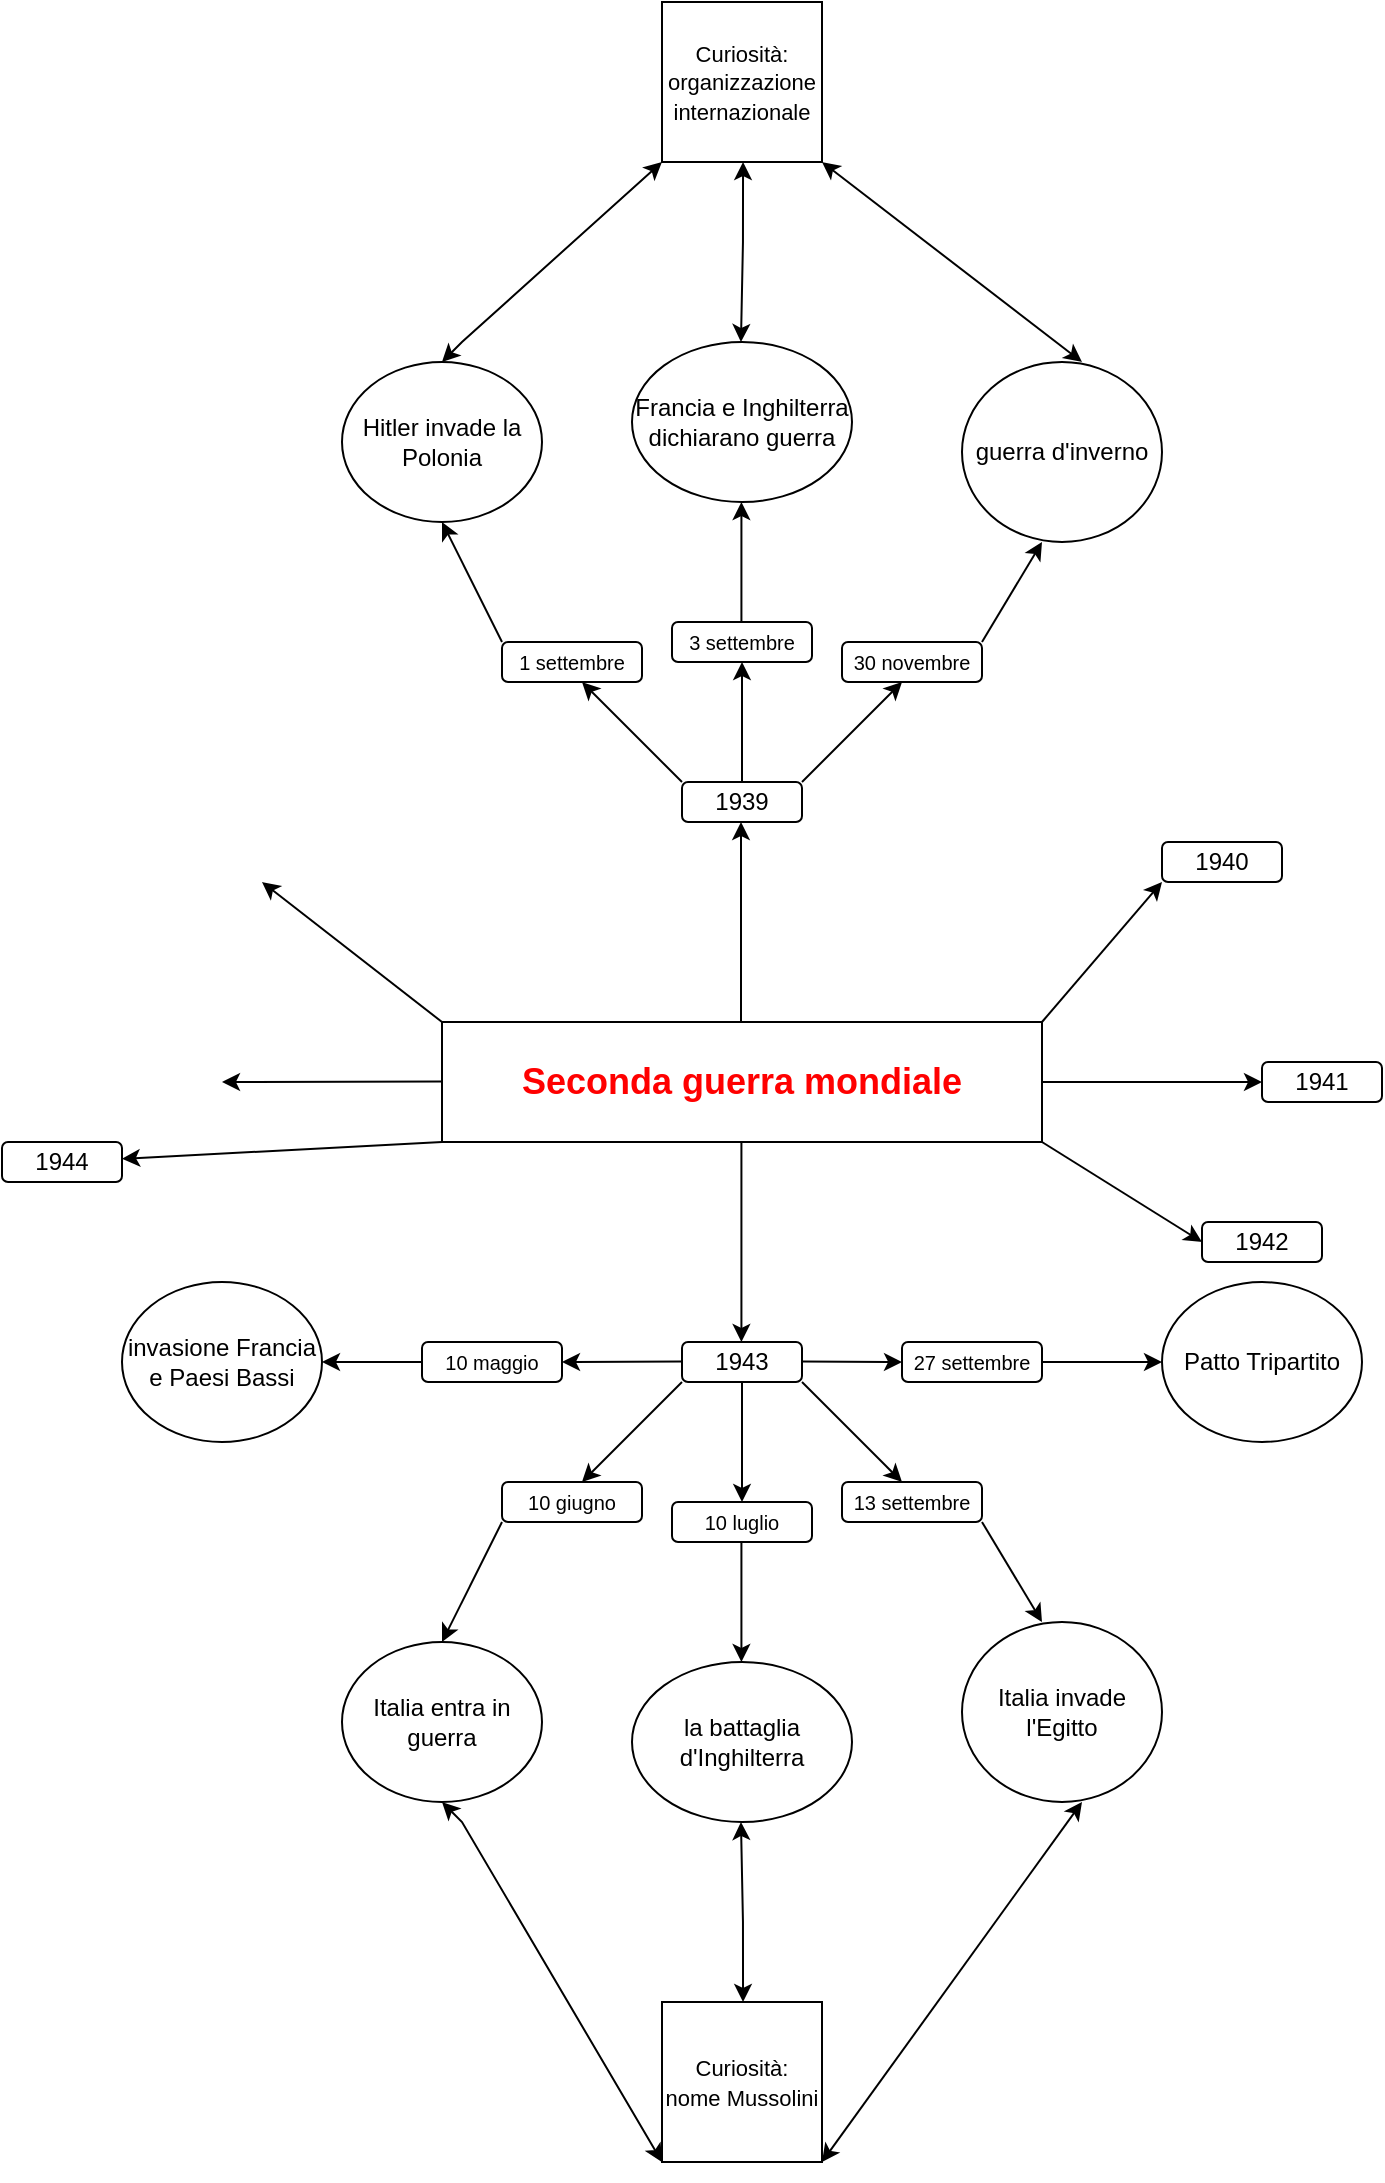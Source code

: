 <mxfile version="23.1.4" type="github">
  <diagram name="Pagina-1" id="_oNcsa9qoHgxWCWviPdT">
    <mxGraphModel dx="571" dy="1477" grid="1" gridSize="10" guides="1" tooltips="1" connect="1" arrows="1" fold="1" page="1" pageScale="1" pageWidth="827" pageHeight="1169" math="0" shadow="0">
      <root>
        <mxCell id="0" />
        <mxCell id="1" parent="0" />
        <mxCell id="4VFhlS4ESmcW9WaE1yyw-1" value="&lt;font color=&quot;#ff0000&quot; style=&quot;font-size: 18px;&quot;&gt;&lt;b&gt;Seconda guerra mondiale&lt;/b&gt;&lt;/font&gt;" style="rounded=0;whiteSpace=wrap;html=1;" vertex="1" parent="1">
          <mxGeometry x="270" y="270" width="300" height="60" as="geometry" />
        </mxCell>
        <mxCell id="4VFhlS4ESmcW9WaE1yyw-6" value="" style="endArrow=classic;html=1;rounded=0;" edge="1" parent="1">
          <mxGeometry width="50" height="50" relative="1" as="geometry">
            <mxPoint x="419.5" y="270" as="sourcePoint" />
            <mxPoint x="419.5" y="170" as="targetPoint" />
          </mxGeometry>
        </mxCell>
        <mxCell id="4VFhlS4ESmcW9WaE1yyw-8" value="" style="endArrow=classic;html=1;rounded=0;" edge="1" parent="1">
          <mxGeometry width="50" height="50" relative="1" as="geometry">
            <mxPoint x="570" y="270" as="sourcePoint" />
            <mxPoint x="630" y="200" as="targetPoint" />
          </mxGeometry>
        </mxCell>
        <mxCell id="4VFhlS4ESmcW9WaE1yyw-10" value="" style="endArrow=classic;html=1;rounded=0;exitX=1;exitY=0.5;exitDx=0;exitDy=0;" edge="1" parent="1" source="4VFhlS4ESmcW9WaE1yyw-1">
          <mxGeometry width="50" height="50" relative="1" as="geometry">
            <mxPoint x="660" y="350" as="sourcePoint" />
            <mxPoint x="680" y="300" as="targetPoint" />
          </mxGeometry>
        </mxCell>
        <mxCell id="4VFhlS4ESmcW9WaE1yyw-11" value="" style="endArrow=classic;html=1;rounded=0;" edge="1" parent="1">
          <mxGeometry width="50" height="50" relative="1" as="geometry">
            <mxPoint x="270" y="299.71" as="sourcePoint" />
            <mxPoint x="160" y="300" as="targetPoint" />
          </mxGeometry>
        </mxCell>
        <mxCell id="4VFhlS4ESmcW9WaE1yyw-12" value="" style="endArrow=classic;html=1;rounded=0;" edge="1" parent="1" source="4VFhlS4ESmcW9WaE1yyw-150">
          <mxGeometry width="50" height="50" relative="1" as="geometry">
            <mxPoint x="270" y="330" as="sourcePoint" />
            <mxPoint x="100" y="350" as="targetPoint" />
          </mxGeometry>
        </mxCell>
        <mxCell id="4VFhlS4ESmcW9WaE1yyw-13" value="" style="endArrow=classic;html=1;rounded=0;" edge="1" parent="1">
          <mxGeometry width="50" height="50" relative="1" as="geometry">
            <mxPoint x="419.71" y="330" as="sourcePoint" />
            <mxPoint x="419.71" y="430" as="targetPoint" />
          </mxGeometry>
        </mxCell>
        <mxCell id="4VFhlS4ESmcW9WaE1yyw-14" value="" style="endArrow=classic;html=1;rounded=0;" edge="1" parent="1">
          <mxGeometry width="50" height="50" relative="1" as="geometry">
            <mxPoint x="570" y="330" as="sourcePoint" />
            <mxPoint x="650" y="380" as="targetPoint" />
          </mxGeometry>
        </mxCell>
        <mxCell id="4VFhlS4ESmcW9WaE1yyw-15" value="" style="endArrow=classic;html=1;rounded=0;" edge="1" parent="1">
          <mxGeometry width="50" height="50" relative="1" as="geometry">
            <mxPoint x="270" y="270" as="sourcePoint" />
            <mxPoint x="180" y="200" as="targetPoint" />
          </mxGeometry>
        </mxCell>
        <mxCell id="4VFhlS4ESmcW9WaE1yyw-16" value="1939" style="rounded=1;whiteSpace=wrap;html=1;" vertex="1" parent="1">
          <mxGeometry x="390" y="150" width="60" height="20" as="geometry" />
        </mxCell>
        <mxCell id="4VFhlS4ESmcW9WaE1yyw-21" value="" style="endArrow=classic;html=1;rounded=0;" edge="1" parent="1">
          <mxGeometry width="50" height="50" relative="1" as="geometry">
            <mxPoint x="390" y="150" as="sourcePoint" />
            <mxPoint x="340" y="100" as="targetPoint" />
          </mxGeometry>
        </mxCell>
        <mxCell id="4VFhlS4ESmcW9WaE1yyw-22" value="" style="endArrow=classic;html=1;rounded=0;" edge="1" parent="1">
          <mxGeometry width="50" height="50" relative="1" as="geometry">
            <mxPoint x="450" y="150" as="sourcePoint" />
            <mxPoint x="500" y="100" as="targetPoint" />
            <Array as="points">
              <mxPoint x="490" y="110" />
            </Array>
          </mxGeometry>
        </mxCell>
        <mxCell id="4VFhlS4ESmcW9WaE1yyw-27" value="" style="endArrow=classic;html=1;rounded=0;" edge="1" parent="1" source="4VFhlS4ESmcW9WaE1yyw-44">
          <mxGeometry width="50" height="50" relative="1" as="geometry">
            <mxPoint x="420" y="150" as="sourcePoint" />
            <mxPoint x="420" y="90" as="targetPoint" />
            <Array as="points" />
          </mxGeometry>
        </mxCell>
        <mxCell id="4VFhlS4ESmcW9WaE1yyw-29" value="&lt;font style=&quot;font-size: 10px;&quot;&gt;1 settembre&lt;/font&gt;" style="rounded=1;whiteSpace=wrap;html=1;" vertex="1" parent="1">
          <mxGeometry x="300" y="80" width="70" height="20" as="geometry" />
        </mxCell>
        <mxCell id="4VFhlS4ESmcW9WaE1yyw-45" value="&lt;font style=&quot;font-size: 10px;&quot;&gt;30 novembre&lt;/font&gt;" style="rounded=1;whiteSpace=wrap;html=1;" vertex="1" parent="1">
          <mxGeometry x="470" y="80" width="70" height="20" as="geometry" />
        </mxCell>
        <mxCell id="4VFhlS4ESmcW9WaE1yyw-46" value="" style="endArrow=classic;html=1;rounded=0;" edge="1" parent="1" target="4VFhlS4ESmcW9WaE1yyw-44">
          <mxGeometry width="50" height="50" relative="1" as="geometry">
            <mxPoint x="420" y="150" as="sourcePoint" />
            <mxPoint x="420" y="90" as="targetPoint" />
            <Array as="points" />
          </mxGeometry>
        </mxCell>
        <mxCell id="4VFhlS4ESmcW9WaE1yyw-44" value="&lt;font style=&quot;font-size: 10px;&quot;&gt;3 settembre&lt;/font&gt;" style="rounded=1;whiteSpace=wrap;html=1;" vertex="1" parent="1">
          <mxGeometry x="385" y="70" width="70" height="20" as="geometry" />
        </mxCell>
        <mxCell id="4VFhlS4ESmcW9WaE1yyw-48" value="" style="endArrow=classic;html=1;rounded=0;" edge="1" parent="1">
          <mxGeometry width="50" height="50" relative="1" as="geometry">
            <mxPoint x="300" y="80" as="sourcePoint" />
            <mxPoint x="270" y="20" as="targetPoint" />
            <Array as="points" />
          </mxGeometry>
        </mxCell>
        <mxCell id="4VFhlS4ESmcW9WaE1yyw-49" value="" style="endArrow=classic;html=1;rounded=0;" edge="1" parent="1">
          <mxGeometry width="50" height="50" relative="1" as="geometry">
            <mxPoint x="419.71" y="70" as="sourcePoint" />
            <mxPoint x="419.71" y="10" as="targetPoint" />
            <Array as="points" />
          </mxGeometry>
        </mxCell>
        <mxCell id="4VFhlS4ESmcW9WaE1yyw-50" value="" style="endArrow=classic;html=1;rounded=0;" edge="1" parent="1">
          <mxGeometry width="50" height="50" relative="1" as="geometry">
            <mxPoint x="540" y="80" as="sourcePoint" />
            <mxPoint x="570" y="30" as="targetPoint" />
            <Array as="points" />
          </mxGeometry>
        </mxCell>
        <mxCell id="4VFhlS4ESmcW9WaE1yyw-51" value="Hitler invade la Polonia" style="ellipse;whiteSpace=wrap;html=1;" vertex="1" parent="1">
          <mxGeometry x="220" y="-60" width="100" height="80" as="geometry" />
        </mxCell>
        <mxCell id="4VFhlS4ESmcW9WaE1yyw-52" value="Francia e Inghilterra dichiarano guerra" style="ellipse;whiteSpace=wrap;html=1;" vertex="1" parent="1">
          <mxGeometry x="365" y="-70" width="110" height="80" as="geometry" />
        </mxCell>
        <mxCell id="4VFhlS4ESmcW9WaE1yyw-56" value="guerra d&#39;inverno" style="ellipse;whiteSpace=wrap;html=1;" vertex="1" parent="1">
          <mxGeometry x="530" y="-60" width="100" height="90" as="geometry" />
        </mxCell>
        <mxCell id="4VFhlS4ESmcW9WaE1yyw-58" value="&lt;font style=&quot;font-size: 11px;&quot;&gt;Curiosità:&lt;br&gt;organizzazione&lt;br&gt;internazionale&lt;/font&gt;" style="whiteSpace=wrap;html=1;aspect=fixed;" vertex="1" parent="1">
          <mxGeometry x="380" y="-240" width="80" height="80" as="geometry" />
        </mxCell>
        <mxCell id="4VFhlS4ESmcW9WaE1yyw-59" value="" style="endArrow=classic;startArrow=classic;html=1;rounded=0;entryX=0;entryY=1;entryDx=0;entryDy=0;" edge="1" parent="1" target="4VFhlS4ESmcW9WaE1yyw-58">
          <mxGeometry width="50" height="50" relative="1" as="geometry">
            <mxPoint x="270" y="-60" as="sourcePoint" />
            <mxPoint x="320" y="-110" as="targetPoint" />
            <Array as="points">
              <mxPoint x="280" y="-70" />
            </Array>
          </mxGeometry>
        </mxCell>
        <mxCell id="4VFhlS4ESmcW9WaE1yyw-61" value="" style="endArrow=classic;startArrow=classic;html=1;rounded=0;entryX=0.438;entryY=1;entryDx=0;entryDy=0;entryPerimeter=0;" edge="1" parent="1">
          <mxGeometry width="50" height="50" relative="1" as="geometry">
            <mxPoint x="419.48" y="-70" as="sourcePoint" />
            <mxPoint x="420.52" y="-160" as="targetPoint" />
            <Array as="points">
              <mxPoint x="420.48" y="-120" />
            </Array>
          </mxGeometry>
        </mxCell>
        <mxCell id="4VFhlS4ESmcW9WaE1yyw-62" value="" style="endArrow=classic;startArrow=classic;html=1;rounded=0;entryX=1;entryY=1;entryDx=0;entryDy=0;" edge="1" parent="1" target="4VFhlS4ESmcW9WaE1yyw-58">
          <mxGeometry width="50" height="50" relative="1" as="geometry">
            <mxPoint x="590" y="-60" as="sourcePoint" />
            <mxPoint x="640" y="-110" as="targetPoint" />
          </mxGeometry>
        </mxCell>
        <mxCell id="4VFhlS4ESmcW9WaE1yyw-114" value="invasione Francia e Paesi Bassi" style="ellipse;whiteSpace=wrap;html=1;" vertex="1" parent="1">
          <mxGeometry x="110" y="400" width="100" height="80" as="geometry" />
        </mxCell>
        <mxCell id="4VFhlS4ESmcW9WaE1yyw-116" value="Patto Tripartito" style="ellipse;whiteSpace=wrap;html=1;" vertex="1" parent="1">
          <mxGeometry x="630" y="400" width="100" height="80" as="geometry" />
        </mxCell>
        <mxCell id="4VFhlS4ESmcW9WaE1yyw-119" value="" style="group" vertex="1" connectable="0" parent="1">
          <mxGeometry x="220" y="430" width="410" height="410" as="geometry" />
        </mxCell>
        <mxCell id="4VFhlS4ESmcW9WaE1yyw-81" value="" style="group;flipV=1;" vertex="1" connectable="0" parent="4VFhlS4ESmcW9WaE1yyw-119">
          <mxGeometry width="410" height="410" as="geometry" />
        </mxCell>
        <mxCell id="4VFhlS4ESmcW9WaE1yyw-63" value="1943" style="rounded=1;whiteSpace=wrap;html=1;" vertex="1" parent="4VFhlS4ESmcW9WaE1yyw-81">
          <mxGeometry x="170" width="60" height="20" as="geometry" />
        </mxCell>
        <mxCell id="4VFhlS4ESmcW9WaE1yyw-64" value="" style="endArrow=classic;html=1;rounded=0;" edge="1" parent="4VFhlS4ESmcW9WaE1yyw-81">
          <mxGeometry width="50" height="50" relative="1" as="geometry">
            <mxPoint x="170" y="20" as="sourcePoint" />
            <mxPoint x="120" y="70" as="targetPoint" />
          </mxGeometry>
        </mxCell>
        <mxCell id="4VFhlS4ESmcW9WaE1yyw-65" value="" style="endArrow=classic;html=1;rounded=0;" edge="1" parent="4VFhlS4ESmcW9WaE1yyw-81">
          <mxGeometry width="50" height="50" relative="1" as="geometry">
            <mxPoint x="230" y="20" as="sourcePoint" />
            <mxPoint x="280" y="70" as="targetPoint" />
            <Array as="points">
              <mxPoint x="270" y="60" />
            </Array>
          </mxGeometry>
        </mxCell>
        <mxCell id="4VFhlS4ESmcW9WaE1yyw-66" value="" style="endArrow=classic;html=1;rounded=0;" edge="1" parent="4VFhlS4ESmcW9WaE1yyw-81" source="4VFhlS4ESmcW9WaE1yyw-70">
          <mxGeometry width="50" height="50" relative="1" as="geometry">
            <mxPoint x="200" y="20" as="sourcePoint" />
            <mxPoint x="200" y="80" as="targetPoint" />
            <Array as="points" />
          </mxGeometry>
        </mxCell>
        <mxCell id="4VFhlS4ESmcW9WaE1yyw-67" value="&lt;span style=&quot;font-size: 10px;&quot;&gt;10 giugno&lt;/span&gt;" style="rounded=1;whiteSpace=wrap;html=1;" vertex="1" parent="4VFhlS4ESmcW9WaE1yyw-81">
          <mxGeometry x="80" y="70" width="70" height="20" as="geometry" />
        </mxCell>
        <mxCell id="4VFhlS4ESmcW9WaE1yyw-68" value="&lt;span style=&quot;font-size: 10px;&quot;&gt;13 settembre&lt;/span&gt;" style="rounded=1;whiteSpace=wrap;html=1;" vertex="1" parent="4VFhlS4ESmcW9WaE1yyw-81">
          <mxGeometry x="250" y="70" width="70" height="20" as="geometry" />
        </mxCell>
        <mxCell id="4VFhlS4ESmcW9WaE1yyw-69" value="" style="endArrow=classic;html=1;rounded=0;" edge="1" parent="4VFhlS4ESmcW9WaE1yyw-81" target="4VFhlS4ESmcW9WaE1yyw-70">
          <mxGeometry width="50" height="50" relative="1" as="geometry">
            <mxPoint x="200" y="20" as="sourcePoint" />
            <mxPoint x="200" y="80" as="targetPoint" />
            <Array as="points" />
          </mxGeometry>
        </mxCell>
        <mxCell id="4VFhlS4ESmcW9WaE1yyw-70" value="&lt;span style=&quot;font-size: 10px;&quot;&gt;10 luglio&lt;/span&gt;" style="rounded=1;whiteSpace=wrap;html=1;" vertex="1" parent="4VFhlS4ESmcW9WaE1yyw-81">
          <mxGeometry x="165" y="80" width="70" height="20" as="geometry" />
        </mxCell>
        <mxCell id="4VFhlS4ESmcW9WaE1yyw-71" value="" style="endArrow=classic;html=1;rounded=0;" edge="1" parent="4VFhlS4ESmcW9WaE1yyw-81">
          <mxGeometry width="50" height="50" relative="1" as="geometry">
            <mxPoint x="80" y="90" as="sourcePoint" />
            <mxPoint x="50" y="150" as="targetPoint" />
            <Array as="points" />
          </mxGeometry>
        </mxCell>
        <mxCell id="4VFhlS4ESmcW9WaE1yyw-72" value="" style="endArrow=classic;html=1;rounded=0;" edge="1" parent="4VFhlS4ESmcW9WaE1yyw-81">
          <mxGeometry width="50" height="50" relative="1" as="geometry">
            <mxPoint x="199.71" y="100" as="sourcePoint" />
            <mxPoint x="199.71" y="160" as="targetPoint" />
            <Array as="points" />
          </mxGeometry>
        </mxCell>
        <mxCell id="4VFhlS4ESmcW9WaE1yyw-73" value="" style="endArrow=classic;html=1;rounded=0;" edge="1" parent="4VFhlS4ESmcW9WaE1yyw-81">
          <mxGeometry width="50" height="50" relative="1" as="geometry">
            <mxPoint x="320" y="90" as="sourcePoint" />
            <mxPoint x="350" y="140" as="targetPoint" />
            <Array as="points" />
          </mxGeometry>
        </mxCell>
        <mxCell id="4VFhlS4ESmcW9WaE1yyw-74" value="Italia entra in guerra" style="ellipse;whiteSpace=wrap;html=1;" vertex="1" parent="4VFhlS4ESmcW9WaE1yyw-81">
          <mxGeometry y="150" width="100" height="80" as="geometry" />
        </mxCell>
        <mxCell id="4VFhlS4ESmcW9WaE1yyw-75" value="la battaglia d&#39;Inghilterra" style="ellipse;whiteSpace=wrap;html=1;" vertex="1" parent="4VFhlS4ESmcW9WaE1yyw-81">
          <mxGeometry x="145" y="160" width="110" height="80" as="geometry" />
        </mxCell>
        <mxCell id="4VFhlS4ESmcW9WaE1yyw-76" value="Italia invade l&#39;Egitto" style="ellipse;whiteSpace=wrap;html=1;" vertex="1" parent="4VFhlS4ESmcW9WaE1yyw-81">
          <mxGeometry x="310" y="140" width="100" height="90" as="geometry" />
        </mxCell>
        <mxCell id="4VFhlS4ESmcW9WaE1yyw-77" value="&lt;font style=&quot;font-size: 11px;&quot;&gt;Curiosità:&lt;br&gt;nome Mussolini&lt;br&gt;&lt;/font&gt;" style="whiteSpace=wrap;html=1;aspect=fixed;" vertex="1" parent="4VFhlS4ESmcW9WaE1yyw-81">
          <mxGeometry x="160" y="330" width="80" height="80" as="geometry" />
        </mxCell>
        <mxCell id="4VFhlS4ESmcW9WaE1yyw-78" value="" style="endArrow=classic;startArrow=classic;html=1;rounded=0;entryX=0;entryY=1;entryDx=0;entryDy=0;" edge="1" parent="4VFhlS4ESmcW9WaE1yyw-81" target="4VFhlS4ESmcW9WaE1yyw-77">
          <mxGeometry width="50" height="50" relative="1" as="geometry">
            <mxPoint x="50" y="230" as="sourcePoint" />
            <mxPoint x="100" y="280" as="targetPoint" />
            <Array as="points">
              <mxPoint x="60" y="240" />
            </Array>
          </mxGeometry>
        </mxCell>
        <mxCell id="4VFhlS4ESmcW9WaE1yyw-79" value="" style="endArrow=classic;startArrow=classic;html=1;rounded=0;entryX=0.438;entryY=1;entryDx=0;entryDy=0;entryPerimeter=0;" edge="1" parent="4VFhlS4ESmcW9WaE1yyw-81">
          <mxGeometry width="50" height="50" relative="1" as="geometry">
            <mxPoint x="199.48" y="240" as="sourcePoint" />
            <mxPoint x="200.52" y="330" as="targetPoint" />
            <Array as="points">
              <mxPoint x="200.48" y="290" />
            </Array>
          </mxGeometry>
        </mxCell>
        <mxCell id="4VFhlS4ESmcW9WaE1yyw-80" value="" style="endArrow=classic;startArrow=classic;html=1;rounded=0;entryX=1;entryY=1;entryDx=0;entryDy=0;" edge="1" parent="4VFhlS4ESmcW9WaE1yyw-81" target="4VFhlS4ESmcW9WaE1yyw-77">
          <mxGeometry width="50" height="50" relative="1" as="geometry">
            <mxPoint x="370" y="230" as="sourcePoint" />
            <mxPoint x="420" y="280" as="targetPoint" />
          </mxGeometry>
        </mxCell>
        <mxCell id="4VFhlS4ESmcW9WaE1yyw-85" value="" style="endArrow=classic;html=1;rounded=0;" edge="1" parent="4VFhlS4ESmcW9WaE1yyw-81">
          <mxGeometry width="50" height="50" relative="1" as="geometry">
            <mxPoint x="230" y="9.74" as="sourcePoint" />
            <mxPoint x="280" y="10" as="targetPoint" />
          </mxGeometry>
        </mxCell>
        <mxCell id="4VFhlS4ESmcW9WaE1yyw-87" value="&lt;font style=&quot;font-size: 10px;&quot;&gt;27 settembre&lt;/font&gt;" style="rounded=1;whiteSpace=wrap;html=1;" vertex="1" parent="4VFhlS4ESmcW9WaE1yyw-81">
          <mxGeometry x="280" width="70" height="20" as="geometry" />
        </mxCell>
        <mxCell id="4VFhlS4ESmcW9WaE1yyw-88" value="" style="endArrow=classic;html=1;rounded=0;" edge="1" parent="4VFhlS4ESmcW9WaE1yyw-81">
          <mxGeometry width="50" height="50" relative="1" as="geometry">
            <mxPoint x="170" y="9.74" as="sourcePoint" />
            <mxPoint x="110" y="10" as="targetPoint" />
          </mxGeometry>
        </mxCell>
        <mxCell id="4VFhlS4ESmcW9WaE1yyw-112" value="&lt;font style=&quot;font-size: 10px;&quot;&gt;10 maggio&lt;/font&gt;" style="rounded=1;whiteSpace=wrap;html=1;" vertex="1" parent="4VFhlS4ESmcW9WaE1yyw-81">
          <mxGeometry x="40" width="70" height="20" as="geometry" />
        </mxCell>
        <mxCell id="4VFhlS4ESmcW9WaE1yyw-115" value="" style="endArrow=classic;html=1;rounded=0;entryX=1;entryY=0.5;entryDx=0;entryDy=0;" edge="1" parent="4VFhlS4ESmcW9WaE1yyw-119" target="4VFhlS4ESmcW9WaE1yyw-114">
          <mxGeometry width="50" height="50" relative="1" as="geometry">
            <mxPoint x="40" y="10" as="sourcePoint" />
            <mxPoint as="targetPoint" />
          </mxGeometry>
        </mxCell>
        <mxCell id="4VFhlS4ESmcW9WaE1yyw-118" value="" style="endArrow=classic;html=1;rounded=0;" edge="1" parent="4VFhlS4ESmcW9WaE1yyw-119">
          <mxGeometry width="50" height="50" relative="1" as="geometry">
            <mxPoint x="350" y="10" as="sourcePoint" />
            <mxPoint x="410" y="10" as="targetPoint" />
            <Array as="points" />
          </mxGeometry>
        </mxCell>
        <mxCell id="4VFhlS4ESmcW9WaE1yyw-147" value="1941" style="rounded=1;whiteSpace=wrap;html=1;" vertex="1" parent="1">
          <mxGeometry x="680" y="290" width="60" height="20" as="geometry" />
        </mxCell>
        <mxCell id="4VFhlS4ESmcW9WaE1yyw-148" value="1940" style="rounded=1;whiteSpace=wrap;html=1;" vertex="1" parent="1">
          <mxGeometry x="630" y="180" width="60" height="20" as="geometry" />
        </mxCell>
        <mxCell id="4VFhlS4ESmcW9WaE1yyw-149" value="1942" style="rounded=1;whiteSpace=wrap;html=1;" vertex="1" parent="1">
          <mxGeometry x="650" y="370" width="60" height="20" as="geometry" />
        </mxCell>
        <mxCell id="4VFhlS4ESmcW9WaE1yyw-151" value="" style="endArrow=classic;html=1;rounded=0;" edge="1" parent="1" target="4VFhlS4ESmcW9WaE1yyw-150">
          <mxGeometry width="50" height="50" relative="1" as="geometry">
            <mxPoint x="270" y="330" as="sourcePoint" />
            <mxPoint x="100" y="350" as="targetPoint" />
          </mxGeometry>
        </mxCell>
        <mxCell id="4VFhlS4ESmcW9WaE1yyw-150" value="1944" style="rounded=1;whiteSpace=wrap;html=1;" vertex="1" parent="1">
          <mxGeometry x="50" y="330" width="60" height="20" as="geometry" />
        </mxCell>
      </root>
    </mxGraphModel>
  </diagram>
</mxfile>
